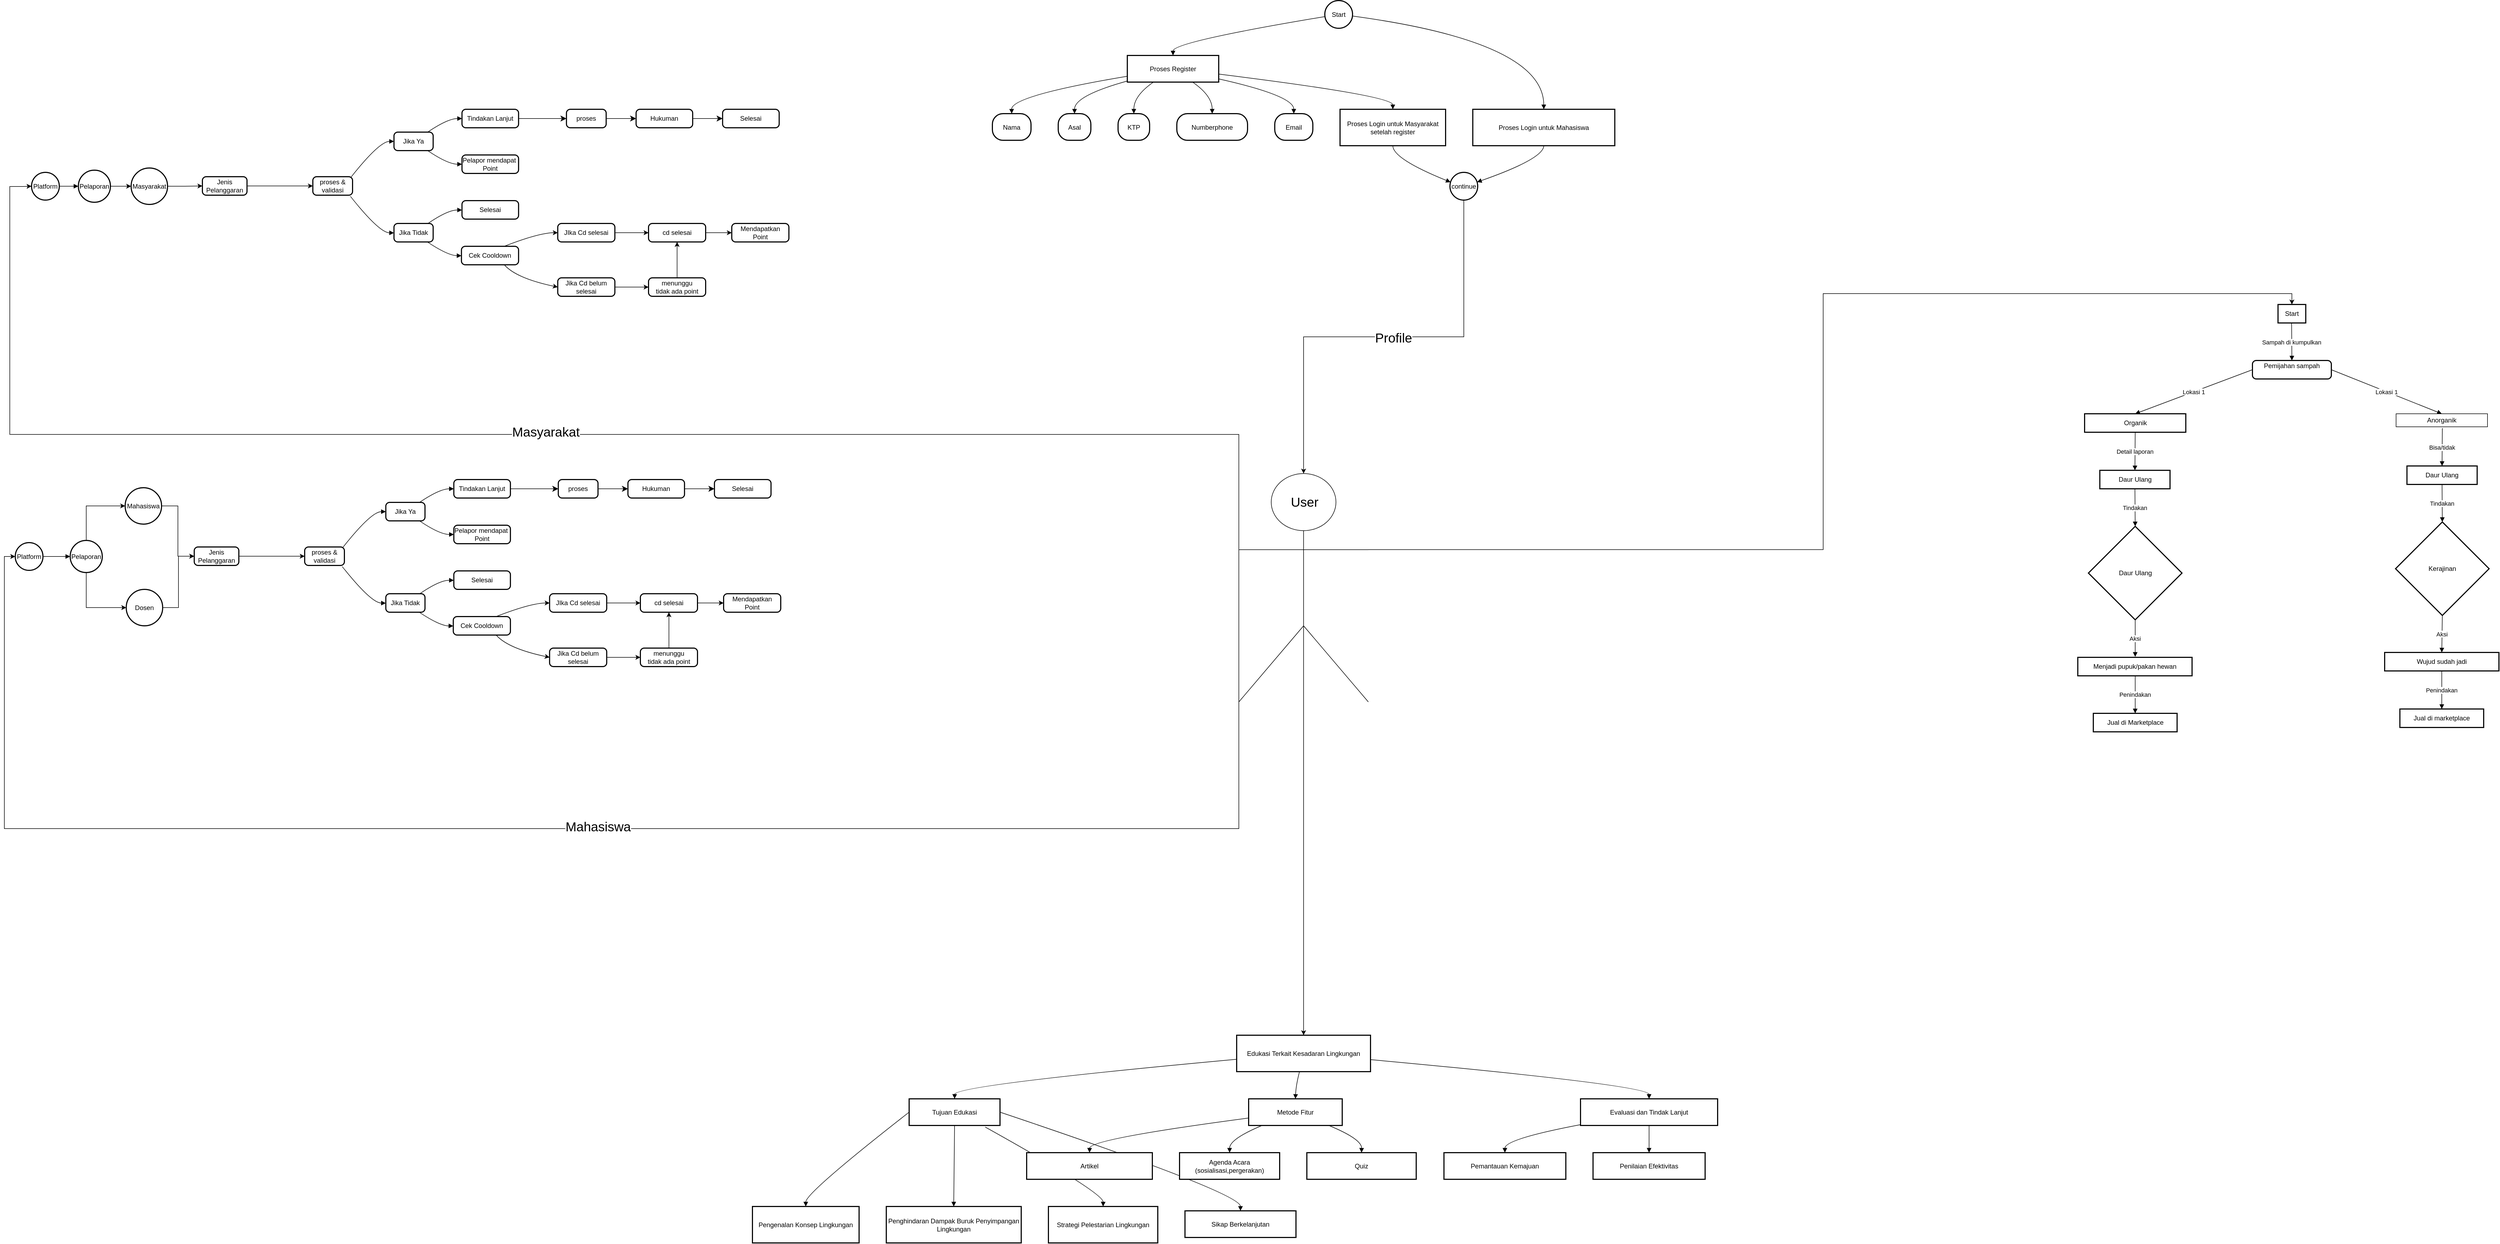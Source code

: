 <mxfile version="24.7.16">
  <diagram name="Halaman-1" id="vI17TSIT231bG5ewFWEX">
    <mxGraphModel dx="2864" dy="1240" grid="0" gridSize="10" guides="1" tooltips="1" connect="1" arrows="1" fold="1" page="0" pageScale="1" pageWidth="827" pageHeight="1169" math="0" shadow="0">
      <root>
        <mxCell id="0" />
        <mxCell id="1" parent="0" />
        <mxCell id="q4HFe4SoSKMmxGWvJcqE-72" value="" style="curved=1;startArrow=none;endArrow=block;exitX=1;exitY=0.5;entryX=0.5;entryY=0.01;exitDx=0;exitDy=0;" parent="1" source="q4HFe4SoSKMmxGWvJcqE-54" target="q4HFe4SoSKMmxGWvJcqE-59" edge="1">
          <mxGeometry relative="1" as="geometry">
            <Array as="points">
              <mxPoint x="1320" y="1970" />
            </Array>
            <mxPoint x="877" y="1927.85" as="sourcePoint" />
          </mxGeometry>
        </mxCell>
        <mxCell id="q4HFe4SoSKMmxGWvJcqE-71" value="" style="curved=1;startArrow=none;endArrow=block;exitX=0.838;exitY=1.061;entryX=0.5;entryY=-0.01;exitDx=0;exitDy=0;exitPerimeter=0;" parent="1" source="q4HFe4SoSKMmxGWvJcqE-54" target="q4HFe4SoSKMmxGWvJcqE-58" edge="1">
          <mxGeometry relative="1" as="geometry">
            <Array as="points">
              <mxPoint x="1068" y="1970" />
            </Array>
            <mxPoint x="877" y="1935.2" as="sourcePoint" />
          </mxGeometry>
        </mxCell>
        <mxCell id="2" value="Platform" style="ellipse;aspect=fixed;strokeWidth=2;whiteSpace=wrap;verticalAlign=middle;" parent="1" vertex="1">
          <mxGeometry x="-932" y="774" width="51" height="51" as="geometry" />
        </mxCell>
        <mxCell id="mIZRGKHmibdbZlGhH4uw-45" style="edgeStyle=orthogonalEdgeStyle;rounded=0;orthogonalLoop=1;jettySize=auto;html=1;exitX=0.5;exitY=1;exitDx=0;exitDy=0;entryX=0;entryY=0.5;entryDx=0;entryDy=0;verticalAlign=middle;" parent="1" source="3" target="5" edge="1">
          <mxGeometry relative="1" as="geometry" />
        </mxCell>
        <mxCell id="mIZRGKHmibdbZlGhH4uw-47" style="edgeStyle=orthogonalEdgeStyle;rounded=0;orthogonalLoop=1;jettySize=auto;html=1;exitX=0.5;exitY=0;exitDx=0;exitDy=0;entryX=0;entryY=0.5;entryDx=0;entryDy=0;verticalAlign=middle;" parent="1" source="3" target="4" edge="1">
          <mxGeometry relative="1" as="geometry" />
        </mxCell>
        <mxCell id="3" value="Pelaporan" style="ellipse;aspect=fixed;strokeWidth=2;whiteSpace=wrap;verticalAlign=middle;" parent="1" vertex="1">
          <mxGeometry x="-831" y="770" width="59" height="59" as="geometry" />
        </mxCell>
        <mxCell id="mIZRGKHmibdbZlGhH4uw-48" style="edgeStyle=orthogonalEdgeStyle;rounded=0;orthogonalLoop=1;jettySize=auto;html=1;exitX=1;exitY=0.5;exitDx=0;exitDy=0;entryX=0;entryY=0.5;entryDx=0;entryDy=0;verticalAlign=middle;" parent="1" source="4" target="7" edge="1">
          <mxGeometry relative="1" as="geometry" />
        </mxCell>
        <mxCell id="4" value="Mahasiswa" style="ellipse;aspect=fixed;strokeWidth=2;whiteSpace=wrap;verticalAlign=middle;" parent="1" vertex="1">
          <mxGeometry x="-730" y="673" width="67" height="67" as="geometry" />
        </mxCell>
        <mxCell id="mIZRGKHmibdbZlGhH4uw-46" style="edgeStyle=orthogonalEdgeStyle;rounded=0;orthogonalLoop=1;jettySize=auto;html=1;exitX=1;exitY=0.5;exitDx=0;exitDy=0;entryX=0;entryY=0.5;entryDx=0;entryDy=0;verticalAlign=middle;" parent="1" source="5" target="7" edge="1">
          <mxGeometry relative="1" as="geometry" />
        </mxCell>
        <mxCell id="5" value="Dosen" style="ellipse;aspect=fixed;strokeWidth=2;whiteSpace=wrap;verticalAlign=middle;" parent="1" vertex="1">
          <mxGeometry x="-728" y="860" width="67" height="67" as="geometry" />
        </mxCell>
        <mxCell id="YhmUqTxS2iiu_h7kdvXo-74" style="edgeStyle=orthogonalEdgeStyle;rounded=0;orthogonalLoop=1;jettySize=auto;html=1;exitX=1;exitY=0.5;exitDx=0;exitDy=0;entryX=0;entryY=0.5;entryDx=0;entryDy=0;verticalAlign=middle;" parent="1" source="7" target="13" edge="1">
          <mxGeometry relative="1" as="geometry">
            <mxPoint x="-406.874" y="799.294" as="targetPoint" />
          </mxGeometry>
        </mxCell>
        <mxCell id="7" value="Jenis Pelanggaran" style="rounded=1;absoluteArcSize=1;arcSize=14;whiteSpace=wrap;strokeWidth=2;verticalAlign=middle;" parent="1" vertex="1">
          <mxGeometry x="-603" y="782" width="82" height="34" as="geometry" />
        </mxCell>
        <mxCell id="10" value="Jika Ya" style="rounded=1;absoluteArcSize=1;arcSize=14;whiteSpace=wrap;strokeWidth=2;verticalAlign=middle;" parent="1" vertex="1">
          <mxGeometry x="-250.86" y="700" width="72" height="34" as="geometry" />
        </mxCell>
        <mxCell id="11" value="Jika Tidak" style="rounded=1;absoluteArcSize=1;arcSize=14;whiteSpace=wrap;strokeWidth=2;verticalAlign=middle;" parent="1" vertex="1">
          <mxGeometry x="-250.86" y="868" width="72" height="34" as="geometry" />
        </mxCell>
        <mxCell id="oGnMxgfMt2kpqqhZpF8a-50" style="edgeStyle=none;curved=1;rounded=0;orthogonalLoop=1;jettySize=auto;html=1;exitX=1;exitY=0.5;exitDx=0;exitDy=0;entryX=0;entryY=0.5;entryDx=0;entryDy=0;fontSize=12;startSize=8;endSize=8;verticalAlign=middle;" parent="1" source="12" target="22" edge="1">
          <mxGeometry relative="1" as="geometry" />
        </mxCell>
        <mxCell id="12" value="proses" style="rounded=1;absoluteArcSize=1;arcSize=14;whiteSpace=wrap;strokeWidth=2;verticalAlign=middle;" parent="1" vertex="1">
          <mxGeometry x="66.14" y="658" width="73" height="34" as="geometry" />
        </mxCell>
        <mxCell id="13" value="proses &amp; validasi" style="rounded=1;absoluteArcSize=1;arcSize=14;whiteSpace=wrap;strokeWidth=2;verticalAlign=middle;" parent="1" vertex="1">
          <mxGeometry x="-400" y="782" width="73" height="34" as="geometry" />
        </mxCell>
        <mxCell id="oGnMxgfMt2kpqqhZpF8a-49" style="edgeStyle=none;curved=1;rounded=0;orthogonalLoop=1;jettySize=auto;html=1;exitX=1;exitY=0.5;exitDx=0;exitDy=0;entryX=0;entryY=0.5;entryDx=0;entryDy=0;fontSize=12;startSize=8;endSize=8;verticalAlign=middle;" parent="1" source="18" target="12" edge="1">
          <mxGeometry relative="1" as="geometry" />
        </mxCell>
        <mxCell id="18" value="Tindakan Lanjut" style="rounded=1;absoluteArcSize=1;arcSize=14;whiteSpace=wrap;strokeWidth=2;verticalAlign=middle;" parent="1" vertex="1">
          <mxGeometry x="-125.86" y="658" width="104" height="34" as="geometry" />
        </mxCell>
        <mxCell id="19" value="Pelapor mendapat &#xa;Point" style="rounded=1;absoluteArcSize=1;arcSize=14;whiteSpace=wrap;strokeWidth=2;verticalAlign=middle;" parent="1" vertex="1">
          <mxGeometry x="-125.86" y="742" width="104" height="34" as="geometry" />
        </mxCell>
        <mxCell id="20" value="Selesai" style="rounded=1;absoluteArcSize=1;arcSize=14;whiteSpace=wrap;strokeWidth=2;verticalAlign=middle;" parent="1" vertex="1">
          <mxGeometry x="-125.86" y="826" width="104" height="34" as="geometry" />
        </mxCell>
        <mxCell id="21" value="Cek Cooldown" style="rounded=1;absoluteArcSize=1;arcSize=14;whiteSpace=wrap;strokeWidth=2;verticalAlign=middle;" parent="1" vertex="1">
          <mxGeometry x="-126.86" y="910" width="105" height="34" as="geometry" />
        </mxCell>
        <mxCell id="oGnMxgfMt2kpqqhZpF8a-51" style="edgeStyle=none;curved=1;rounded=0;orthogonalLoop=1;jettySize=auto;html=1;exitX=1;exitY=0.5;exitDx=0;exitDy=0;entryX=0;entryY=0.5;entryDx=0;entryDy=0;fontSize=12;startSize=8;endSize=8;verticalAlign=middle;" parent="1" source="22" target="23" edge="1">
          <mxGeometry relative="1" as="geometry" />
        </mxCell>
        <mxCell id="22" value="Hukuman" style="rounded=1;absoluteArcSize=1;arcSize=14;whiteSpace=wrap;strokeWidth=2;verticalAlign=middle;" parent="1" vertex="1">
          <mxGeometry x="194.14" y="658" width="104" height="34" as="geometry" />
        </mxCell>
        <mxCell id="23" value="Selesai" style="rounded=1;absoluteArcSize=1;arcSize=14;whiteSpace=wrap;strokeWidth=2;verticalAlign=middle;" parent="1" vertex="1">
          <mxGeometry x="353.14" y="658" width="104" height="34" as="geometry" />
        </mxCell>
        <mxCell id="26" value="" style="curved=1;startArrow=none;endArrow=block;exitX=1;exitY=0.5;entryX=0;entryY=0.5;verticalAlign=middle;" parent="1" source="2" target="3" edge="1">
          <mxGeometry relative="1" as="geometry">
            <Array as="points" />
          </mxGeometry>
        </mxCell>
        <mxCell id="33" value="" style="curved=1;startArrow=none;endArrow=block;exitX=0.66;exitY=0;entryX=0;entryY=0.5;verticalAlign=middle;" parent="1" target="10" edge="1">
          <mxGeometry relative="1" as="geometry">
            <Array as="points">
              <mxPoint x="-277.86" y="717" />
            </Array>
            <mxPoint x="-330.74" y="784" as="sourcePoint" />
          </mxGeometry>
        </mxCell>
        <mxCell id="34" value="" style="curved=1;startArrow=none;endArrow=block;exitX=0.66;exitY=1.01;entryX=0;entryY=0.51;verticalAlign=middle;" parent="1" target="11" edge="1">
          <mxGeometry relative="1" as="geometry">
            <Array as="points">
              <mxPoint x="-277.86" y="885" />
            </Array>
            <mxPoint x="-330.997" y="818" as="sourcePoint" />
          </mxGeometry>
        </mxCell>
        <mxCell id="41" value="" style="curved=1;startArrow=none;endArrow=block;exitX=0.86;exitY=0;entryX=0;entryY=0.5;verticalAlign=middle;" parent="1" source="10" target="18" edge="1">
          <mxGeometry relative="1" as="geometry">
            <Array as="points">
              <mxPoint x="-151.86" y="675" />
            </Array>
          </mxGeometry>
        </mxCell>
        <mxCell id="42" value="" style="curved=1;startArrow=none;endArrow=block;exitX=0.86;exitY=1;entryX=0;entryY=0.5;verticalAlign=middle;" parent="1" source="10" target="19" edge="1">
          <mxGeometry relative="1" as="geometry">
            <Array as="points">
              <mxPoint x="-151.86" y="759" />
            </Array>
          </mxGeometry>
        </mxCell>
        <mxCell id="43" value="" style="curved=1;startArrow=none;endArrow=block;exitX=0.86;exitY=0.01;entryX=0;entryY=0.51;verticalAlign=middle;" parent="1" source="11" target="20" edge="1">
          <mxGeometry relative="1" as="geometry">
            <Array as="points">
              <mxPoint x="-151.86" y="843" />
            </Array>
          </mxGeometry>
        </mxCell>
        <mxCell id="44" value="" style="curved=1;startArrow=none;endArrow=block;exitX=0.86;exitY=1.01;entryX=0;entryY=0.51;verticalAlign=middle;" parent="1" source="11" target="21" edge="1">
          <mxGeometry relative="1" as="geometry">
            <Array as="points">
              <mxPoint x="-151.86" y="927" />
            </Array>
          </mxGeometry>
        </mxCell>
        <mxCell id="m37Qg1CDzB-L9U7_lDDk-114" value="Start" style="whiteSpace=wrap;strokeWidth=2;" parent="1" vertex="1">
          <mxGeometry x="3227" y="336" width="51" height="34" as="geometry" />
        </mxCell>
        <mxCell id="m37Qg1CDzB-L9U7_lDDk-115" value="Pemijahan sampah&#xa;" style="rounded=1;absoluteArcSize=1;arcSize=14;whiteSpace=wrap;strokeWidth=2;" parent="1" vertex="1">
          <mxGeometry x="3180" y="439" width="145" height="34" as="geometry" />
        </mxCell>
        <mxCell id="m37Qg1CDzB-L9U7_lDDk-116" value="Organik" style="whiteSpace=wrap;strokeWidth=2;" parent="1" vertex="1">
          <mxGeometry x="2871.5" y="537" width="186" height="34" as="geometry" />
        </mxCell>
        <mxCell id="m37Qg1CDzB-L9U7_lDDk-118" value="Daur Ulang" style="whiteSpace=wrap;strokeWidth=2;" parent="1" vertex="1">
          <mxGeometry x="2899.5" y="641" width="129" height="34" as="geometry" />
        </mxCell>
        <mxCell id="m37Qg1CDzB-L9U7_lDDk-120" value="Daur Ulang" style="rhombus;strokeWidth=2;whiteSpace=wrap;" parent="1" vertex="1">
          <mxGeometry x="2878.5" y="744" width="172" height="172" as="geometry" />
        </mxCell>
        <mxCell id="m37Qg1CDzB-L9U7_lDDk-122" value="Menjadi pupuk/pakan hewan" style="whiteSpace=wrap;strokeWidth=2;" parent="1" vertex="1">
          <mxGeometry x="2859" y="985" width="210" height="34" as="geometry" />
        </mxCell>
        <mxCell id="m37Qg1CDzB-L9U7_lDDk-124" value="Jual di Marketplace" style="whiteSpace=wrap;strokeWidth=2;" parent="1" vertex="1">
          <mxGeometry x="2887.5" y="1088" width="154" height="34" as="geometry" />
        </mxCell>
        <mxCell id="m37Qg1CDzB-L9U7_lDDk-129" value="Sampah di kumpulkan" style="curved=1;startArrow=none;endArrow=block;exitX=0.49;exitY=1;entryX=0.5;entryY=0.01;" parent="1" source="m37Qg1CDzB-L9U7_lDDk-114" target="m37Qg1CDzB-L9U7_lDDk-115" edge="1">
          <mxGeometry x="0.015" relative="1" as="geometry">
            <Array as="points" />
            <mxPoint as="offset" />
          </mxGeometry>
        </mxCell>
        <mxCell id="m37Qg1CDzB-L9U7_lDDk-130" value="Lokasi 1" style="curved=1;startArrow=none;endArrow=block;exitX=0;exitY=0.5;entryX=0.5;entryY=0.01;exitDx=0;exitDy=0;" parent="1" source="m37Qg1CDzB-L9U7_lDDk-115" target="m37Qg1CDzB-L9U7_lDDk-116" edge="1">
          <mxGeometry relative="1" as="geometry">
            <Array as="points" />
            <mxPoint x="3124.353" y="473" as="sourcePoint" />
          </mxGeometry>
        </mxCell>
        <mxCell id="m37Qg1CDzB-L9U7_lDDk-131" value="Lokasi 1" style="curved=1;startArrow=none;endArrow=block;exitX=1;exitY=0.5;entryX=0.5;entryY=0;exitDx=0;exitDy=0;entryDx=0;entryDy=0;" parent="1" source="m37Qg1CDzB-L9U7_lDDk-115" target="q4HFe4SoSKMmxGWvJcqE-52" edge="1">
          <mxGeometry relative="1" as="geometry">
            <Array as="points" />
            <mxPoint x="3542.5" y="537.5" as="targetPoint" />
          </mxGeometry>
        </mxCell>
        <mxCell id="m37Qg1CDzB-L9U7_lDDk-132" value="Detail laporan" style="curved=1;startArrow=none;endArrow=block;exitX=0.5;exitY=1.01;entryX=0.5;entryY=-0.01;" parent="1" source="m37Qg1CDzB-L9U7_lDDk-116" target="m37Qg1CDzB-L9U7_lDDk-118" edge="1">
          <mxGeometry relative="1" as="geometry">
            <Array as="points" />
          </mxGeometry>
        </mxCell>
        <mxCell id="m37Qg1CDzB-L9U7_lDDk-134" value="Tindakan" style="curved=1;startArrow=none;endArrow=block;exitX=0.5;exitY=0.99;entryX=0.5;entryY=0;" parent="1" source="m37Qg1CDzB-L9U7_lDDk-118" target="m37Qg1CDzB-L9U7_lDDk-120" edge="1">
          <mxGeometry relative="1" as="geometry">
            <Array as="points" />
          </mxGeometry>
        </mxCell>
        <mxCell id="m37Qg1CDzB-L9U7_lDDk-136" value="Aksi" style="curved=1;startArrow=none;endArrow=block;exitX=0.5;exitY=1;entryX=0.5;entryY=0.01;" parent="1" source="m37Qg1CDzB-L9U7_lDDk-120" edge="1">
          <mxGeometry relative="1" as="geometry">
            <Array as="points" />
            <mxPoint x="2964.5" y="984" as="targetPoint" />
          </mxGeometry>
        </mxCell>
        <mxCell id="m37Qg1CDzB-L9U7_lDDk-138" value="Penindakan" style="curved=1;startArrow=none;endArrow=block;exitX=0.5;exitY=1.01;entryX=0.5;entryY=-0.01;" parent="1" target="m37Qg1CDzB-L9U7_lDDk-124" edge="1">
          <mxGeometry relative="1" as="geometry">
            <Array as="points" />
            <mxPoint x="2964.5" y="1018" as="sourcePoint" />
          </mxGeometry>
        </mxCell>
        <mxCell id="q4HFe4SoSKMmxGWvJcqE-52" value="Anorganik" style="rounded=0;whiteSpace=wrap;html=1;" parent="1" vertex="1">
          <mxGeometry x="3444" y="537" width="168" height="24" as="geometry" />
        </mxCell>
        <mxCell id="q4HFe4SoSKMmxGWvJcqE-53" value="Edukasi Terkait Kesadaran Lingkungan" style="whiteSpace=wrap;strokeWidth=2;" parent="1" vertex="1">
          <mxGeometry x="1313" y="1680" width="246" height="67" as="geometry" />
        </mxCell>
        <mxCell id="q4HFe4SoSKMmxGWvJcqE-54" value="Tujuan Edukasi" style="whiteSpace=wrap;strokeWidth=2;" parent="1" vertex="1">
          <mxGeometry x="711" y="1797" width="167" height="49" as="geometry" />
        </mxCell>
        <mxCell id="q4HFe4SoSKMmxGWvJcqE-56" value="Pengenalan Konsep Lingkungan" style="whiteSpace=wrap;strokeWidth=2;" parent="1" vertex="1">
          <mxGeometry x="423" y="1995" width="196" height="67" as="geometry" />
        </mxCell>
        <mxCell id="q4HFe4SoSKMmxGWvJcqE-57" value="Penghindaran Dampak Buruk Penyimpangan Lingkungan" style="whiteSpace=wrap;strokeWidth=2;" parent="1" vertex="1">
          <mxGeometry x="669" y="1995" width="248" height="67" as="geometry" />
        </mxCell>
        <mxCell id="q4HFe4SoSKMmxGWvJcqE-58" value="Strategi Pelestarian Lingkungan" style="whiteSpace=wrap;strokeWidth=2;" parent="1" vertex="1">
          <mxGeometry x="967" y="1995" width="201" height="67" as="geometry" />
        </mxCell>
        <mxCell id="q4HFe4SoSKMmxGWvJcqE-59" value="Sikap Berkelanjutan" style="whiteSpace=wrap;strokeWidth=2;" parent="1" vertex="1">
          <mxGeometry x="1218" y="2003" width="204" height="49" as="geometry" />
        </mxCell>
        <mxCell id="q4HFe4SoSKMmxGWvJcqE-60" value="Metode Fitur" style="whiteSpace=wrap;strokeWidth=2;" parent="1" vertex="1">
          <mxGeometry x="1335" y="1797" width="172" height="49" as="geometry" />
        </mxCell>
        <mxCell id="q4HFe4SoSKMmxGWvJcqE-61" value="Artikel" style="whiteSpace=wrap;strokeWidth=2;" parent="1" vertex="1">
          <mxGeometry x="927" y="1896" width="231" height="49" as="geometry" />
        </mxCell>
        <mxCell id="q4HFe4SoSKMmxGWvJcqE-62" value="Agenda Acara (sosialisasi,pergerakan)" style="whiteSpace=wrap;strokeWidth=2;" parent="1" vertex="1">
          <mxGeometry x="1208" y="1896" width="184" height="49" as="geometry" />
        </mxCell>
        <mxCell id="q4HFe4SoSKMmxGWvJcqE-63" value="Quiz" style="whiteSpace=wrap;strokeWidth=2;" parent="1" vertex="1">
          <mxGeometry x="1442" y="1896" width="201" height="49" as="geometry" />
        </mxCell>
        <mxCell id="q4HFe4SoSKMmxGWvJcqE-64" value="Evaluasi dan Tindak Lanjut" style="whiteSpace=wrap;strokeWidth=2;" parent="1" vertex="1">
          <mxGeometry x="1945" y="1797" width="252" height="49" as="geometry" />
        </mxCell>
        <mxCell id="q4HFe4SoSKMmxGWvJcqE-65" value="Pemantauan Kemajuan" style="whiteSpace=wrap;strokeWidth=2;" parent="1" vertex="1">
          <mxGeometry x="1694" y="1896" width="224" height="49" as="geometry" />
        </mxCell>
        <mxCell id="q4HFe4SoSKMmxGWvJcqE-66" value="Penilaian Efektivitas" style="whiteSpace=wrap;strokeWidth=2;" parent="1" vertex="1">
          <mxGeometry x="1968" y="1896" width="206" height="49" as="geometry" />
        </mxCell>
        <mxCell id="q4HFe4SoSKMmxGWvJcqE-67" value="" style="curved=1;startArrow=none;endArrow=block;exitX=0;exitY=0.66;entryX=0.5;entryY=-0.01;" parent="1" source="q4HFe4SoSKMmxGWvJcqE-53" target="q4HFe4SoSKMmxGWvJcqE-54" edge="1">
          <mxGeometry relative="1" as="geometry">
            <Array as="points">
              <mxPoint x="795" y="1772" />
            </Array>
          </mxGeometry>
        </mxCell>
        <mxCell id="q4HFe4SoSKMmxGWvJcqE-69" value="" style="curved=1;startArrow=none;endArrow=block;exitX=0;exitY=0.5;entryX=0.5;entryY=-0.01;exitDx=0;exitDy=0;" parent="1" source="q4HFe4SoSKMmxGWvJcqE-54" target="q4HFe4SoSKMmxGWvJcqE-56" edge="1">
          <mxGeometry relative="1" as="geometry">
            <Array as="points">
              <mxPoint x="521" y="1970" />
            </Array>
            <mxPoint x="712" y="1935.2" as="sourcePoint" />
          </mxGeometry>
        </mxCell>
        <mxCell id="q4HFe4SoSKMmxGWvJcqE-70" value="" style="curved=1;startArrow=none;endArrow=block;exitX=0.5;exitY=1;entryX=0.5;entryY=-0.01;exitDx=0;exitDy=0;" parent="1" source="q4HFe4SoSKMmxGWvJcqE-54" target="q4HFe4SoSKMmxGWvJcqE-57" edge="1">
          <mxGeometry relative="1" as="geometry">
            <Array as="points">
              <mxPoint x="793" y="1970" />
            </Array>
            <mxPoint x="794.5" y="1945" as="sourcePoint" />
          </mxGeometry>
        </mxCell>
        <mxCell id="q4HFe4SoSKMmxGWvJcqE-73" value="" style="curved=1;startArrow=none;endArrow=block;exitX=0.47;exitY=0.99;entryX=0.5;entryY=-0.01;" parent="1" source="q4HFe4SoSKMmxGWvJcqE-53" target="q4HFe4SoSKMmxGWvJcqE-60" edge="1">
          <mxGeometry relative="1" as="geometry">
            <Array as="points">
              <mxPoint x="1422" y="1772" />
            </Array>
          </mxGeometry>
        </mxCell>
        <mxCell id="q4HFe4SoSKMmxGWvJcqE-74" value="" style="curved=1;startArrow=none;endArrow=block;exitX=0;exitY=0.72;entryX=0.5;entryY=-0.01;" parent="1" source="q4HFe4SoSKMmxGWvJcqE-60" target="q4HFe4SoSKMmxGWvJcqE-61" edge="1">
          <mxGeometry relative="1" as="geometry">
            <Array as="points">
              <mxPoint x="1043" y="1871" />
            </Array>
          </mxGeometry>
        </mxCell>
        <mxCell id="q4HFe4SoSKMmxGWvJcqE-75" value="" style="curved=1;startArrow=none;endArrow=block;exitX=0.15;exitY=0.99;entryX=0.5;entryY=-0.01;" parent="1" source="q4HFe4SoSKMmxGWvJcqE-60" target="q4HFe4SoSKMmxGWvJcqE-62" edge="1">
          <mxGeometry relative="1" as="geometry">
            <Array as="points">
              <mxPoint x="1300" y="1871" />
            </Array>
          </mxGeometry>
        </mxCell>
        <mxCell id="q4HFe4SoSKMmxGWvJcqE-76" value="" style="curved=1;startArrow=none;endArrow=block;exitX=0.85;exitY=0.99;entryX=0.5;entryY=-0.01;" parent="1" source="q4HFe4SoSKMmxGWvJcqE-60" target="q4HFe4SoSKMmxGWvJcqE-63" edge="1">
          <mxGeometry relative="1" as="geometry">
            <Array as="points">
              <mxPoint x="1543" y="1871" />
            </Array>
          </mxGeometry>
        </mxCell>
        <mxCell id="q4HFe4SoSKMmxGWvJcqE-77" value="" style="curved=1;startArrow=none;endArrow=block;exitX=1;exitY=0.67;entryX=0.5;entryY=-0.01;" parent="1" source="q4HFe4SoSKMmxGWvJcqE-53" target="q4HFe4SoSKMmxGWvJcqE-64" edge="1">
          <mxGeometry relative="1" as="geometry">
            <Array as="points">
              <mxPoint x="2071" y="1772" />
            </Array>
          </mxGeometry>
        </mxCell>
        <mxCell id="q4HFe4SoSKMmxGWvJcqE-78" value="" style="curved=1;startArrow=none;endArrow=block;exitX=0;exitY=0.97;entryX=0.5;entryY=-0.01;" parent="1" source="q4HFe4SoSKMmxGWvJcqE-64" target="q4HFe4SoSKMmxGWvJcqE-65" edge="1">
          <mxGeometry relative="1" as="geometry">
            <Array as="points">
              <mxPoint x="1806" y="1871" />
            </Array>
          </mxGeometry>
        </mxCell>
        <mxCell id="q4HFe4SoSKMmxGWvJcqE-79" value="" style="curved=1;startArrow=none;endArrow=block;exitX=0.5;exitY=0.99;entryX=0.5;entryY=-0.01;" parent="1" source="q4HFe4SoSKMmxGWvJcqE-64" target="q4HFe4SoSKMmxGWvJcqE-66" edge="1">
          <mxGeometry relative="1" as="geometry">
            <Array as="points" />
          </mxGeometry>
        </mxCell>
        <mxCell id="_lrPoYCfZCR5oAcwP7v5-48" value="Daur Ulang" style="whiteSpace=wrap;strokeWidth=2;" parent="1" vertex="1">
          <mxGeometry x="3464" y="633" width="129" height="34" as="geometry" />
        </mxCell>
        <mxCell id="_lrPoYCfZCR5oAcwP7v5-49" value="Kerajinan" style="rhombus;strokeWidth=2;whiteSpace=wrap;" parent="1" vertex="1">
          <mxGeometry x="3443" y="736" width="172" height="172" as="geometry" />
        </mxCell>
        <mxCell id="_lrPoYCfZCR5oAcwP7v5-50" value="Wujud sudah jadi" style="whiteSpace=wrap;strokeWidth=2;" parent="1" vertex="1">
          <mxGeometry x="3423" y="976" width="210" height="34" as="geometry" />
        </mxCell>
        <mxCell id="_lrPoYCfZCR5oAcwP7v5-51" value="Jual di marketplace" style="whiteSpace=wrap;strokeWidth=2;" parent="1" vertex="1">
          <mxGeometry x="3451" y="1080" width="154" height="34" as="geometry" />
        </mxCell>
        <mxCell id="_lrPoYCfZCR5oAcwP7v5-52" value="Bisa/tidak" style="curved=1;startArrow=none;endArrow=block;exitX=0.5;exitY=1.01;entryX=0.5;entryY=-0.01;" parent="1" target="_lrPoYCfZCR5oAcwP7v5-48" edge="1">
          <mxGeometry relative="1" as="geometry">
            <Array as="points" />
            <mxPoint x="3529" y="563.5" as="sourcePoint" />
          </mxGeometry>
        </mxCell>
        <mxCell id="_lrPoYCfZCR5oAcwP7v5-53" value="Tindakan" style="curved=1;startArrow=none;endArrow=block;exitX=0.5;exitY=0.99;entryX=0.5;entryY=0;" parent="1" source="_lrPoYCfZCR5oAcwP7v5-48" target="_lrPoYCfZCR5oAcwP7v5-49" edge="1">
          <mxGeometry relative="1" as="geometry">
            <Array as="points" />
          </mxGeometry>
        </mxCell>
        <mxCell id="_lrPoYCfZCR5oAcwP7v5-54" value="Aksi" style="curved=1;startArrow=none;endArrow=block;exitX=0.5;exitY=1;entryX=0.5;entryY=0.01;" parent="1" source="_lrPoYCfZCR5oAcwP7v5-49" target="_lrPoYCfZCR5oAcwP7v5-50" edge="1">
          <mxGeometry relative="1" as="geometry">
            <Array as="points" />
          </mxGeometry>
        </mxCell>
        <mxCell id="_lrPoYCfZCR5oAcwP7v5-55" value="Penindakan" style="curved=1;startArrow=none;endArrow=block;exitX=0.5;exitY=1.01;entryX=0.5;entryY=-0.01;" parent="1" source="_lrPoYCfZCR5oAcwP7v5-50" target="_lrPoYCfZCR5oAcwP7v5-51" edge="1">
          <mxGeometry relative="1" as="geometry">
            <Array as="points" />
          </mxGeometry>
        </mxCell>
        <mxCell id="mIZRGKHmibdbZlGhH4uw-49" value="Mendapatkan&#xa;Point" style="rounded=1;absoluteArcSize=1;arcSize=14;whiteSpace=wrap;strokeWidth=2;verticalAlign=middle;" parent="1" vertex="1">
          <mxGeometry x="370" y="868" width="105" height="34" as="geometry" />
        </mxCell>
        <mxCell id="mIZRGKHmibdbZlGhH4uw-58" style="edgeStyle=orthogonalEdgeStyle;rounded=0;orthogonalLoop=1;jettySize=auto;html=1;exitX=1;exitY=0.5;exitDx=0;exitDy=0;entryX=0;entryY=0.5;entryDx=0;entryDy=0;verticalAlign=middle;" parent="1" source="mIZRGKHmibdbZlGhH4uw-50" target="mIZRGKHmibdbZlGhH4uw-57" edge="1">
          <mxGeometry relative="1" as="geometry" />
        </mxCell>
        <mxCell id="mIZRGKHmibdbZlGhH4uw-50" value="JIka Cd selesai" style="rounded=1;absoluteArcSize=1;arcSize=14;whiteSpace=wrap;strokeWidth=2;verticalAlign=middle;" parent="1" vertex="1">
          <mxGeometry x="50.14" y="868" width="105" height="34" as="geometry" />
        </mxCell>
        <mxCell id="mIZRGKHmibdbZlGhH4uw-64" style="edgeStyle=orthogonalEdgeStyle;rounded=0;orthogonalLoop=1;jettySize=auto;html=1;exitX=1;exitY=0.5;exitDx=0;exitDy=0;entryX=0;entryY=0.5;entryDx=0;entryDy=0;verticalAlign=middle;" parent="1" source="mIZRGKHmibdbZlGhH4uw-51" target="mIZRGKHmibdbZlGhH4uw-63" edge="1">
          <mxGeometry relative="1" as="geometry" />
        </mxCell>
        <mxCell id="mIZRGKHmibdbZlGhH4uw-51" value="Jika Cd belum selesai" style="rounded=1;absoluteArcSize=1;arcSize=14;whiteSpace=wrap;strokeWidth=2;verticalAlign=middle;" parent="1" vertex="1">
          <mxGeometry x="50.14" y="968" width="105" height="34" as="geometry" />
        </mxCell>
        <mxCell id="mIZRGKHmibdbZlGhH4uw-54" value="" style="curved=1;endArrow=classic;html=1;rounded=0;exitX=0.75;exitY=0;exitDx=0;exitDy=0;entryX=0;entryY=0.5;entryDx=0;entryDy=0;verticalAlign=middle;" parent="1" source="21" target="mIZRGKHmibdbZlGhH4uw-50" edge="1">
          <mxGeometry width="50" height="50" relative="1" as="geometry">
            <mxPoint x="-9" y="902" as="sourcePoint" />
            <mxPoint x="41" y="852" as="targetPoint" />
            <Array as="points">
              <mxPoint x="16" y="885" />
            </Array>
          </mxGeometry>
        </mxCell>
        <mxCell id="mIZRGKHmibdbZlGhH4uw-66" style="edgeStyle=orthogonalEdgeStyle;rounded=0;orthogonalLoop=1;jettySize=auto;html=1;exitX=1;exitY=0.5;exitDx=0;exitDy=0;entryX=0;entryY=0.5;entryDx=0;entryDy=0;verticalAlign=middle;" parent="1" source="mIZRGKHmibdbZlGhH4uw-57" target="mIZRGKHmibdbZlGhH4uw-49" edge="1">
          <mxGeometry relative="1" as="geometry" />
        </mxCell>
        <mxCell id="mIZRGKHmibdbZlGhH4uw-57" value="cd selesai" style="rounded=1;absoluteArcSize=1;arcSize=14;whiteSpace=wrap;strokeWidth=2;verticalAlign=middle;" parent="1" vertex="1">
          <mxGeometry x="217.0" y="868" width="105" height="34" as="geometry" />
        </mxCell>
        <mxCell id="mIZRGKHmibdbZlGhH4uw-60" value="" style="curved=1;endArrow=classic;html=1;rounded=0;entryX=0;entryY=0.5;entryDx=0;entryDy=0;exitX=0.75;exitY=1;exitDx=0;exitDy=0;verticalAlign=middle;" parent="1" source="21" target="mIZRGKHmibdbZlGhH4uw-51" edge="1">
          <mxGeometry width="50" height="50" relative="1" as="geometry">
            <mxPoint x="-34" y="1026" as="sourcePoint" />
            <mxPoint x="16" y="976" as="targetPoint" />
            <Array as="points">
              <mxPoint x="-26" y="969" />
            </Array>
          </mxGeometry>
        </mxCell>
        <mxCell id="mIZRGKHmibdbZlGhH4uw-65" style="edgeStyle=orthogonalEdgeStyle;rounded=0;orthogonalLoop=1;jettySize=auto;html=1;exitX=0.5;exitY=0;exitDx=0;exitDy=0;entryX=0.5;entryY=1;entryDx=0;entryDy=0;verticalAlign=middle;" parent="1" source="mIZRGKHmibdbZlGhH4uw-63" target="mIZRGKHmibdbZlGhH4uw-57" edge="1">
          <mxGeometry relative="1" as="geometry" />
        </mxCell>
        <mxCell id="mIZRGKHmibdbZlGhH4uw-63" value="menunggu&#xa;tidak ada point" style="rounded=1;absoluteArcSize=1;arcSize=14;whiteSpace=wrap;strokeWidth=2;verticalAlign=middle;" parent="1" vertex="1">
          <mxGeometry x="217" y="968" width="105" height="34" as="geometry" />
        </mxCell>
        <mxCell id="909iYQt30kxnzGmRWlIh-62" style="edgeStyle=orthogonalEdgeStyle;rounded=0;orthogonalLoop=1;jettySize=auto;html=1;exitX=1;exitY=0.333;exitDx=0;exitDy=0;exitPerimeter=0;entryX=0.5;entryY=0;entryDx=0;entryDy=0;" edge="1" parent="1" source="909iYQt30kxnzGmRWlIh-59" target="m37Qg1CDzB-L9U7_lDDk-114">
          <mxGeometry relative="1" as="geometry" />
        </mxCell>
        <mxCell id="909iYQt30kxnzGmRWlIh-63" style="edgeStyle=orthogonalEdgeStyle;rounded=0;orthogonalLoop=1;jettySize=auto;html=1;exitX=0;exitY=0.333;exitDx=0;exitDy=0;exitPerimeter=0;entryX=0;entryY=0.5;entryDx=0;entryDy=0;" edge="1" parent="1" source="909iYQt30kxnzGmRWlIh-59" target="2">
          <mxGeometry relative="1" as="geometry">
            <Array as="points">
              <mxPoint x="1317" y="1300" />
              <mxPoint x="-952" y="1300" />
              <mxPoint x="-952" y="800" />
            </Array>
          </mxGeometry>
        </mxCell>
        <mxCell id="909iYQt30kxnzGmRWlIh-98" value="&lt;font style=&quot;font-size: 24px;&quot;&gt;Mahasiswa&lt;/font&gt;" style="edgeLabel;html=1;align=center;verticalAlign=middle;resizable=0;points=[];" vertex="1" connectable="0" parent="909iYQt30kxnzGmRWlIh-63">
          <mxGeometry x="-0.001" relative="1" as="geometry">
            <mxPoint x="-42" y="-3" as="offset" />
          </mxGeometry>
        </mxCell>
        <mxCell id="909iYQt30kxnzGmRWlIh-64" style="edgeStyle=orthogonalEdgeStyle;rounded=0;orthogonalLoop=1;jettySize=auto;html=1;exitX=0.5;exitY=0.5;exitDx=0;exitDy=0;exitPerimeter=0;entryX=0.5;entryY=0;entryDx=0;entryDy=0;" edge="1" parent="1" source="909iYQt30kxnzGmRWlIh-59" target="q4HFe4SoSKMmxGWvJcqE-53">
          <mxGeometry relative="1" as="geometry" />
        </mxCell>
        <mxCell id="909iYQt30kxnzGmRWlIh-142" style="edgeStyle=orthogonalEdgeStyle;rounded=0;orthogonalLoop=1;jettySize=auto;html=1;exitX=0;exitY=0.333;exitDx=0;exitDy=0;exitPerimeter=0;entryX=0;entryY=0.5;entryDx=0;entryDy=0;" edge="1" parent="1" source="909iYQt30kxnzGmRWlIh-59" target="909iYQt30kxnzGmRWlIh-100">
          <mxGeometry relative="1" as="geometry">
            <mxPoint x="-942.296" y="255.556" as="targetPoint" />
            <Array as="points">
              <mxPoint x="1317" y="575" />
              <mxPoint x="-942" y="575" />
              <mxPoint x="-942" y="119" />
              <mxPoint x="-918" y="119" />
            </Array>
          </mxGeometry>
        </mxCell>
        <mxCell id="909iYQt30kxnzGmRWlIh-144" value="&lt;font style=&quot;font-size: 24px;&quot;&gt;Masyarakat&lt;/font&gt;" style="edgeLabel;html=1;align=center;verticalAlign=middle;resizable=0;points=[];" vertex="1" connectable="0" parent="909iYQt30kxnzGmRWlIh-142">
          <mxGeometry x="0.002" y="-4" relative="1" as="geometry">
            <mxPoint as="offset" />
          </mxGeometry>
        </mxCell>
        <mxCell id="909iYQt30kxnzGmRWlIh-59" value="" style="shape=umlActor;verticalLabelPosition=bottom;verticalAlign=top;html=1;outlineConnect=0;" vertex="1" parent="1">
          <mxGeometry x="1317" y="647" width="238" height="420" as="geometry" />
        </mxCell>
        <mxCell id="909iYQt30kxnzGmRWlIh-76" value="Start" style="ellipse;aspect=fixed;strokeWidth=2;whiteSpace=wrap;" vertex="1" parent="1">
          <mxGeometry x="1475" y="-223" width="51" height="51" as="geometry" />
        </mxCell>
        <mxCell id="909iYQt30kxnzGmRWlIh-77" value="Proses Register" style="whiteSpace=wrap;strokeWidth=2;" vertex="1" parent="1">
          <mxGeometry x="1112" y="-122" width="168" height="49" as="geometry" />
        </mxCell>
        <mxCell id="909iYQt30kxnzGmRWlIh-78" value="Nama" style="rounded=1;arcSize=40;strokeWidth=2" vertex="1" parent="1">
          <mxGeometry x="864" y="-15" width="71" height="49" as="geometry" />
        </mxCell>
        <mxCell id="909iYQt30kxnzGmRWlIh-79" value="Asal" style="rounded=1;arcSize=40;strokeWidth=2" vertex="1" parent="1">
          <mxGeometry x="985" y="-15" width="60" height="49" as="geometry" />
        </mxCell>
        <mxCell id="909iYQt30kxnzGmRWlIh-80" value="KTP" style="rounded=1;arcSize=40;strokeWidth=2" vertex="1" parent="1">
          <mxGeometry x="1095" y="-15" width="58" height="49" as="geometry" />
        </mxCell>
        <mxCell id="909iYQt30kxnzGmRWlIh-81" value="Numberphone" style="rounded=1;arcSize=40;strokeWidth=2" vertex="1" parent="1">
          <mxGeometry x="1203" y="-15" width="130" height="49" as="geometry" />
        </mxCell>
        <mxCell id="909iYQt30kxnzGmRWlIh-82" value="Email" style="rounded=1;arcSize=40;strokeWidth=2" vertex="1" parent="1">
          <mxGeometry x="1383" y="-15" width="70" height="49" as="geometry" />
        </mxCell>
        <mxCell id="909iYQt30kxnzGmRWlIh-83" value="Proses Login untuk Masyarakat setelah register" style="whiteSpace=wrap;strokeWidth=2;" vertex="1" parent="1">
          <mxGeometry x="1503" y="-23" width="194" height="67" as="geometry" />
        </mxCell>
        <mxCell id="909iYQt30kxnzGmRWlIh-84" value="continue" style="ellipse;aspect=fixed;strokeWidth=2;whiteSpace=wrap;" vertex="1" parent="1">
          <mxGeometry x="1705" y="93" width="51" height="51" as="geometry" />
        </mxCell>
        <mxCell id="909iYQt30kxnzGmRWlIh-85" value="Proses Login untuk Mahasiswa" style="whiteSpace=wrap;strokeWidth=2;" vertex="1" parent="1">
          <mxGeometry x="1747" y="-23" width="261" height="67" as="geometry" />
        </mxCell>
        <mxCell id="909iYQt30kxnzGmRWlIh-86" value="" style="curved=1;startArrow=none;endArrow=block;exitX=0;exitY=0.58;entryX=0.5;entryY=-0.01;" edge="1" parent="1" source="909iYQt30kxnzGmRWlIh-76" target="909iYQt30kxnzGmRWlIh-77">
          <mxGeometry relative="1" as="geometry">
            <Array as="points">
              <mxPoint x="1196" y="-147" />
            </Array>
          </mxGeometry>
        </mxCell>
        <mxCell id="909iYQt30kxnzGmRWlIh-87" value="" style="curved=1;startArrow=none;endArrow=block;exitX=0;exitY=0.78;entryX=0.5;entryY=0.01;" edge="1" parent="1" source="909iYQt30kxnzGmRWlIh-77" target="909iYQt30kxnzGmRWlIh-78">
          <mxGeometry relative="1" as="geometry">
            <Array as="points">
              <mxPoint x="899" y="-48" />
            </Array>
          </mxGeometry>
        </mxCell>
        <mxCell id="909iYQt30kxnzGmRWlIh-88" value="" style="curved=1;startArrow=none;endArrow=block;exitX=0;exitY=0.96;entryX=0.5;entryY=0.01;" edge="1" parent="1" source="909iYQt30kxnzGmRWlIh-77" target="909iYQt30kxnzGmRWlIh-79">
          <mxGeometry relative="1" as="geometry">
            <Array as="points">
              <mxPoint x="1015" y="-48" />
            </Array>
          </mxGeometry>
        </mxCell>
        <mxCell id="909iYQt30kxnzGmRWlIh-89" value="" style="curved=1;startArrow=none;endArrow=block;exitX=0.29;exitY=0.99;entryX=0.5;entryY=0.01;" edge="1" parent="1" source="909iYQt30kxnzGmRWlIh-77" target="909iYQt30kxnzGmRWlIh-80">
          <mxGeometry relative="1" as="geometry">
            <Array as="points">
              <mxPoint x="1124" y="-48" />
            </Array>
          </mxGeometry>
        </mxCell>
        <mxCell id="909iYQt30kxnzGmRWlIh-90" value="" style="curved=1;startArrow=none;endArrow=block;exitX=0.71;exitY=0.99;entryX=0.5;entryY=0.01;" edge="1" parent="1" source="909iYQt30kxnzGmRWlIh-77" target="909iYQt30kxnzGmRWlIh-81">
          <mxGeometry relative="1" as="geometry">
            <Array as="points">
              <mxPoint x="1268" y="-48" />
            </Array>
          </mxGeometry>
        </mxCell>
        <mxCell id="909iYQt30kxnzGmRWlIh-91" value="" style="curved=1;startArrow=none;endArrow=block;exitX=1;exitY=0.88;entryX=0.5;entryY=0.01;" edge="1" parent="1" source="909iYQt30kxnzGmRWlIh-77" target="909iYQt30kxnzGmRWlIh-82">
          <mxGeometry relative="1" as="geometry">
            <Array as="points">
              <mxPoint x="1418" y="-48" />
            </Array>
          </mxGeometry>
        </mxCell>
        <mxCell id="909iYQt30kxnzGmRWlIh-92" value="" style="curved=1;startArrow=none;endArrow=block;exitX=1;exitY=0.7;entryX=0.5;entryY=-0.01;" edge="1" parent="1" source="909iYQt30kxnzGmRWlIh-77" target="909iYQt30kxnzGmRWlIh-83">
          <mxGeometry relative="1" as="geometry">
            <Array as="points">
              <mxPoint x="1600" y="-48" />
            </Array>
          </mxGeometry>
        </mxCell>
        <mxCell id="909iYQt30kxnzGmRWlIh-93" value="" style="curved=1;startArrow=none;endArrow=block;exitX=0.5;exitY=0.99;entryX=-0.01;entryY=0.34;" edge="1" parent="1" source="909iYQt30kxnzGmRWlIh-83" target="909iYQt30kxnzGmRWlIh-84">
          <mxGeometry relative="1" as="geometry">
            <Array as="points">
              <mxPoint x="1600" y="68" />
            </Array>
          </mxGeometry>
        </mxCell>
        <mxCell id="909iYQt30kxnzGmRWlIh-94" value="" style="curved=1;startArrow=none;endArrow=block;exitX=1;exitY=0.56;entryX=0.5;entryY=-0.01;" edge="1" parent="1" source="909iYQt30kxnzGmRWlIh-76" target="909iYQt30kxnzGmRWlIh-85">
          <mxGeometry relative="1" as="geometry">
            <Array as="points">
              <mxPoint x="1877" y="-147" />
            </Array>
          </mxGeometry>
        </mxCell>
        <mxCell id="909iYQt30kxnzGmRWlIh-95" value="" style="curved=1;startArrow=none;endArrow=block;exitX=0.5;exitY=0.99;entryX=1;entryY=0.34;" edge="1" parent="1" source="909iYQt30kxnzGmRWlIh-85" target="909iYQt30kxnzGmRWlIh-84">
          <mxGeometry relative="1" as="geometry">
            <Array as="points">
              <mxPoint x="1877" y="68" />
            </Array>
          </mxGeometry>
        </mxCell>
        <mxCell id="909iYQt30kxnzGmRWlIh-96" style="edgeStyle=orthogonalEdgeStyle;rounded=0;orthogonalLoop=1;jettySize=auto;html=1;exitX=0.5;exitY=1;exitDx=0;exitDy=0;entryX=0.5;entryY=0;entryDx=0;entryDy=0;entryPerimeter=0;" edge="1" parent="1" source="909iYQt30kxnzGmRWlIh-84" target="909iYQt30kxnzGmRWlIh-59">
          <mxGeometry relative="1" as="geometry" />
        </mxCell>
        <mxCell id="909iYQt30kxnzGmRWlIh-97" value="&lt;font style=&quot;font-size: 24px;&quot;&gt;Profile&lt;/font&gt;" style="edgeLabel;html=1;align=center;verticalAlign=middle;resizable=0;points=[];" vertex="1" connectable="0" parent="909iYQt30kxnzGmRWlIh-96">
          <mxGeometry x="-0.181" y="2" relative="1" as="geometry">
            <mxPoint x="-55" as="offset" />
          </mxGeometry>
        </mxCell>
        <mxCell id="909iYQt30kxnzGmRWlIh-99" value="User" style="text;html=1;align=center;verticalAlign=middle;whiteSpace=wrap;rounded=0;fontSize=24;" vertex="1" parent="1">
          <mxGeometry x="1408" y="685" width="60" height="30" as="geometry" />
        </mxCell>
        <mxCell id="909iYQt30kxnzGmRWlIh-100" value="Platform" style="ellipse;aspect=fixed;strokeWidth=2;whiteSpace=wrap;verticalAlign=middle;" vertex="1" parent="1">
          <mxGeometry x="-902" y="93" width="51" height="51" as="geometry" />
        </mxCell>
        <mxCell id="909iYQt30kxnzGmRWlIh-141" style="edgeStyle=orthogonalEdgeStyle;rounded=0;orthogonalLoop=1;jettySize=auto;html=1;exitX=1;exitY=0.5;exitDx=0;exitDy=0;" edge="1" parent="1" source="909iYQt30kxnzGmRWlIh-103" target="909iYQt30kxnzGmRWlIh-105">
          <mxGeometry relative="1" as="geometry" />
        </mxCell>
        <mxCell id="909iYQt30kxnzGmRWlIh-103" value="Pelaporan" style="ellipse;aspect=fixed;strokeWidth=2;whiteSpace=wrap;verticalAlign=middle;" vertex="1" parent="1">
          <mxGeometry x="-816" y="89" width="59" height="59" as="geometry" />
        </mxCell>
        <mxCell id="909iYQt30kxnzGmRWlIh-104" style="edgeStyle=orthogonalEdgeStyle;rounded=0;orthogonalLoop=1;jettySize=auto;html=1;exitX=1;exitY=0.5;exitDx=0;exitDy=0;entryX=0;entryY=0.5;entryDx=0;entryDy=0;verticalAlign=middle;" edge="1" parent="1" source="909iYQt30kxnzGmRWlIh-105" target="909iYQt30kxnzGmRWlIh-109">
          <mxGeometry relative="1" as="geometry" />
        </mxCell>
        <mxCell id="909iYQt30kxnzGmRWlIh-105" value="Masyarakat" style="ellipse;aspect=fixed;strokeWidth=2;whiteSpace=wrap;verticalAlign=middle;" vertex="1" parent="1">
          <mxGeometry x="-719" y="85" width="67" height="67" as="geometry" />
        </mxCell>
        <mxCell id="909iYQt30kxnzGmRWlIh-108" style="edgeStyle=orthogonalEdgeStyle;rounded=0;orthogonalLoop=1;jettySize=auto;html=1;exitX=1;exitY=0.5;exitDx=0;exitDy=0;entryX=0;entryY=0.5;entryDx=0;entryDy=0;verticalAlign=middle;" edge="1" parent="1" source="909iYQt30kxnzGmRWlIh-109" target="909iYQt30kxnzGmRWlIh-114">
          <mxGeometry relative="1" as="geometry">
            <mxPoint x="-391.874" y="118.294" as="targetPoint" />
          </mxGeometry>
        </mxCell>
        <mxCell id="909iYQt30kxnzGmRWlIh-109" value="Jenis Pelanggaran" style="rounded=1;absoluteArcSize=1;arcSize=14;whiteSpace=wrap;strokeWidth=2;verticalAlign=middle;" vertex="1" parent="1">
          <mxGeometry x="-588" y="101" width="82" height="34" as="geometry" />
        </mxCell>
        <mxCell id="909iYQt30kxnzGmRWlIh-110" value="Jika Ya" style="rounded=1;absoluteArcSize=1;arcSize=14;whiteSpace=wrap;strokeWidth=2;verticalAlign=middle;" vertex="1" parent="1">
          <mxGeometry x="-235.86" y="19" width="72" height="34" as="geometry" />
        </mxCell>
        <mxCell id="909iYQt30kxnzGmRWlIh-111" value="Jika Tidak" style="rounded=1;absoluteArcSize=1;arcSize=14;whiteSpace=wrap;strokeWidth=2;verticalAlign=middle;" vertex="1" parent="1">
          <mxGeometry x="-235.86" y="187" width="72" height="34" as="geometry" />
        </mxCell>
        <mxCell id="909iYQt30kxnzGmRWlIh-112" style="edgeStyle=none;curved=1;rounded=0;orthogonalLoop=1;jettySize=auto;html=1;exitX=1;exitY=0.5;exitDx=0;exitDy=0;entryX=0;entryY=0.5;entryDx=0;entryDy=0;fontSize=12;startSize=8;endSize=8;verticalAlign=middle;" edge="1" parent="1" source="909iYQt30kxnzGmRWlIh-113" target="909iYQt30kxnzGmRWlIh-121">
          <mxGeometry relative="1" as="geometry" />
        </mxCell>
        <mxCell id="909iYQt30kxnzGmRWlIh-113" value="proses" style="rounded=1;absoluteArcSize=1;arcSize=14;whiteSpace=wrap;strokeWidth=2;verticalAlign=middle;" vertex="1" parent="1">
          <mxGeometry x="81.14" y="-23" width="73" height="34" as="geometry" />
        </mxCell>
        <mxCell id="909iYQt30kxnzGmRWlIh-114" value="proses &amp; validasi" style="rounded=1;absoluteArcSize=1;arcSize=14;whiteSpace=wrap;strokeWidth=2;verticalAlign=middle;" vertex="1" parent="1">
          <mxGeometry x="-385" y="101" width="73" height="34" as="geometry" />
        </mxCell>
        <mxCell id="909iYQt30kxnzGmRWlIh-115" style="edgeStyle=none;curved=1;rounded=0;orthogonalLoop=1;jettySize=auto;html=1;exitX=1;exitY=0.5;exitDx=0;exitDy=0;entryX=0;entryY=0.5;entryDx=0;entryDy=0;fontSize=12;startSize=8;endSize=8;verticalAlign=middle;" edge="1" parent="1" source="909iYQt30kxnzGmRWlIh-116" target="909iYQt30kxnzGmRWlIh-113">
          <mxGeometry relative="1" as="geometry" />
        </mxCell>
        <mxCell id="909iYQt30kxnzGmRWlIh-116" value="Tindakan Lanjut" style="rounded=1;absoluteArcSize=1;arcSize=14;whiteSpace=wrap;strokeWidth=2;verticalAlign=middle;" vertex="1" parent="1">
          <mxGeometry x="-110.86" y="-23" width="104" height="34" as="geometry" />
        </mxCell>
        <mxCell id="909iYQt30kxnzGmRWlIh-117" value="Pelapor mendapat &#xa;Point" style="rounded=1;absoluteArcSize=1;arcSize=14;whiteSpace=wrap;strokeWidth=2;verticalAlign=middle;" vertex="1" parent="1">
          <mxGeometry x="-110.86" y="61" width="104" height="34" as="geometry" />
        </mxCell>
        <mxCell id="909iYQt30kxnzGmRWlIh-118" value="Selesai" style="rounded=1;absoluteArcSize=1;arcSize=14;whiteSpace=wrap;strokeWidth=2;verticalAlign=middle;" vertex="1" parent="1">
          <mxGeometry x="-110.86" y="145" width="104" height="34" as="geometry" />
        </mxCell>
        <mxCell id="909iYQt30kxnzGmRWlIh-119" value="Cek Cooldown" style="rounded=1;absoluteArcSize=1;arcSize=14;whiteSpace=wrap;strokeWidth=2;verticalAlign=middle;" vertex="1" parent="1">
          <mxGeometry x="-111.86" y="229" width="105" height="34" as="geometry" />
        </mxCell>
        <mxCell id="909iYQt30kxnzGmRWlIh-120" style="edgeStyle=none;curved=1;rounded=0;orthogonalLoop=1;jettySize=auto;html=1;exitX=1;exitY=0.5;exitDx=0;exitDy=0;entryX=0;entryY=0.5;entryDx=0;entryDy=0;fontSize=12;startSize=8;endSize=8;verticalAlign=middle;" edge="1" parent="1" source="909iYQt30kxnzGmRWlIh-121" target="909iYQt30kxnzGmRWlIh-122">
          <mxGeometry relative="1" as="geometry" />
        </mxCell>
        <mxCell id="909iYQt30kxnzGmRWlIh-121" value="Hukuman" style="rounded=1;absoluteArcSize=1;arcSize=14;whiteSpace=wrap;strokeWidth=2;verticalAlign=middle;" vertex="1" parent="1">
          <mxGeometry x="209.14" y="-23" width="104" height="34" as="geometry" />
        </mxCell>
        <mxCell id="909iYQt30kxnzGmRWlIh-122" value="Selesai" style="rounded=1;absoluteArcSize=1;arcSize=14;whiteSpace=wrap;strokeWidth=2;verticalAlign=middle;" vertex="1" parent="1">
          <mxGeometry x="368.14" y="-23" width="104" height="34" as="geometry" />
        </mxCell>
        <mxCell id="909iYQt30kxnzGmRWlIh-123" value="" style="curved=1;startArrow=none;endArrow=block;exitX=1;exitY=0.5;entryX=0;entryY=0.5;verticalAlign=middle;exitDx=0;exitDy=0;" edge="1" parent="1" source="909iYQt30kxnzGmRWlIh-100" target="909iYQt30kxnzGmRWlIh-103">
          <mxGeometry relative="1" as="geometry">
            <Array as="points" />
            <mxPoint x="-851.0" y="131.5" as="sourcePoint" />
          </mxGeometry>
        </mxCell>
        <mxCell id="909iYQt30kxnzGmRWlIh-124" value="" style="curved=1;startArrow=none;endArrow=block;exitX=0.66;exitY=0;entryX=0;entryY=0.5;verticalAlign=middle;" edge="1" parent="1" target="909iYQt30kxnzGmRWlIh-110">
          <mxGeometry relative="1" as="geometry">
            <Array as="points">
              <mxPoint x="-262.86" y="36" />
            </Array>
            <mxPoint x="-315.74" y="103" as="sourcePoint" />
          </mxGeometry>
        </mxCell>
        <mxCell id="909iYQt30kxnzGmRWlIh-125" value="" style="curved=1;startArrow=none;endArrow=block;exitX=0.66;exitY=1.01;entryX=0;entryY=0.51;verticalAlign=middle;" edge="1" parent="1" target="909iYQt30kxnzGmRWlIh-111">
          <mxGeometry relative="1" as="geometry">
            <Array as="points">
              <mxPoint x="-262.86" y="204" />
            </Array>
            <mxPoint x="-315.997" y="137" as="sourcePoint" />
          </mxGeometry>
        </mxCell>
        <mxCell id="909iYQt30kxnzGmRWlIh-126" value="" style="curved=1;startArrow=none;endArrow=block;exitX=0.86;exitY=0;entryX=0;entryY=0.5;verticalAlign=middle;" edge="1" parent="1" source="909iYQt30kxnzGmRWlIh-110" target="909iYQt30kxnzGmRWlIh-116">
          <mxGeometry relative="1" as="geometry">
            <Array as="points">
              <mxPoint x="-136.86" y="-6" />
            </Array>
          </mxGeometry>
        </mxCell>
        <mxCell id="909iYQt30kxnzGmRWlIh-127" value="" style="curved=1;startArrow=none;endArrow=block;exitX=0.86;exitY=1;entryX=0;entryY=0.5;verticalAlign=middle;" edge="1" parent="1" source="909iYQt30kxnzGmRWlIh-110" target="909iYQt30kxnzGmRWlIh-117">
          <mxGeometry relative="1" as="geometry">
            <Array as="points">
              <mxPoint x="-136.86" y="78" />
            </Array>
          </mxGeometry>
        </mxCell>
        <mxCell id="909iYQt30kxnzGmRWlIh-128" value="" style="curved=1;startArrow=none;endArrow=block;exitX=0.86;exitY=0.01;entryX=0;entryY=0.51;verticalAlign=middle;" edge="1" parent="1" source="909iYQt30kxnzGmRWlIh-111" target="909iYQt30kxnzGmRWlIh-118">
          <mxGeometry relative="1" as="geometry">
            <Array as="points">
              <mxPoint x="-136.86" y="162" />
            </Array>
          </mxGeometry>
        </mxCell>
        <mxCell id="909iYQt30kxnzGmRWlIh-129" value="" style="curved=1;startArrow=none;endArrow=block;exitX=0.86;exitY=1.01;entryX=0;entryY=0.51;verticalAlign=middle;" edge="1" parent="1" source="909iYQt30kxnzGmRWlIh-111" target="909iYQt30kxnzGmRWlIh-119">
          <mxGeometry relative="1" as="geometry">
            <Array as="points">
              <mxPoint x="-136.86" y="246" />
            </Array>
          </mxGeometry>
        </mxCell>
        <mxCell id="909iYQt30kxnzGmRWlIh-130" value="Mendapatkan&#xa;Point" style="rounded=1;absoluteArcSize=1;arcSize=14;whiteSpace=wrap;strokeWidth=2;verticalAlign=middle;" vertex="1" parent="1">
          <mxGeometry x="385" y="187" width="105" height="34" as="geometry" />
        </mxCell>
        <mxCell id="909iYQt30kxnzGmRWlIh-131" style="edgeStyle=orthogonalEdgeStyle;rounded=0;orthogonalLoop=1;jettySize=auto;html=1;exitX=1;exitY=0.5;exitDx=0;exitDy=0;entryX=0;entryY=0.5;entryDx=0;entryDy=0;verticalAlign=middle;" edge="1" parent="1" source="909iYQt30kxnzGmRWlIh-132" target="909iYQt30kxnzGmRWlIh-137">
          <mxGeometry relative="1" as="geometry" />
        </mxCell>
        <mxCell id="909iYQt30kxnzGmRWlIh-132" value="JIka Cd selesai" style="rounded=1;absoluteArcSize=1;arcSize=14;whiteSpace=wrap;strokeWidth=2;verticalAlign=middle;" vertex="1" parent="1">
          <mxGeometry x="65.14" y="187" width="105" height="34" as="geometry" />
        </mxCell>
        <mxCell id="909iYQt30kxnzGmRWlIh-133" style="edgeStyle=orthogonalEdgeStyle;rounded=0;orthogonalLoop=1;jettySize=auto;html=1;exitX=1;exitY=0.5;exitDx=0;exitDy=0;entryX=0;entryY=0.5;entryDx=0;entryDy=0;verticalAlign=middle;" edge="1" parent="1" source="909iYQt30kxnzGmRWlIh-134" target="909iYQt30kxnzGmRWlIh-140">
          <mxGeometry relative="1" as="geometry" />
        </mxCell>
        <mxCell id="909iYQt30kxnzGmRWlIh-134" value="Jika Cd belum selesai" style="rounded=1;absoluteArcSize=1;arcSize=14;whiteSpace=wrap;strokeWidth=2;verticalAlign=middle;" vertex="1" parent="1">
          <mxGeometry x="65.14" y="287" width="105" height="34" as="geometry" />
        </mxCell>
        <mxCell id="909iYQt30kxnzGmRWlIh-135" value="" style="curved=1;endArrow=classic;html=1;rounded=0;exitX=0.75;exitY=0;exitDx=0;exitDy=0;entryX=0;entryY=0.5;entryDx=0;entryDy=0;verticalAlign=middle;" edge="1" parent="1" source="909iYQt30kxnzGmRWlIh-119" target="909iYQt30kxnzGmRWlIh-132">
          <mxGeometry width="50" height="50" relative="1" as="geometry">
            <mxPoint x="6.0" y="221" as="sourcePoint" />
            <mxPoint x="56" y="171" as="targetPoint" />
            <Array as="points">
              <mxPoint x="31" y="204" />
            </Array>
          </mxGeometry>
        </mxCell>
        <mxCell id="909iYQt30kxnzGmRWlIh-136" style="edgeStyle=orthogonalEdgeStyle;rounded=0;orthogonalLoop=1;jettySize=auto;html=1;exitX=1;exitY=0.5;exitDx=0;exitDy=0;entryX=0;entryY=0.5;entryDx=0;entryDy=0;verticalAlign=middle;" edge="1" parent="1" source="909iYQt30kxnzGmRWlIh-137" target="909iYQt30kxnzGmRWlIh-130">
          <mxGeometry relative="1" as="geometry" />
        </mxCell>
        <mxCell id="909iYQt30kxnzGmRWlIh-137" value="cd selesai" style="rounded=1;absoluteArcSize=1;arcSize=14;whiteSpace=wrap;strokeWidth=2;verticalAlign=middle;" vertex="1" parent="1">
          <mxGeometry x="232.0" y="187" width="105" height="34" as="geometry" />
        </mxCell>
        <mxCell id="909iYQt30kxnzGmRWlIh-138" value="" style="curved=1;endArrow=classic;html=1;rounded=0;entryX=0;entryY=0.5;entryDx=0;entryDy=0;exitX=0.75;exitY=1;exitDx=0;exitDy=0;verticalAlign=middle;" edge="1" parent="1" source="909iYQt30kxnzGmRWlIh-119" target="909iYQt30kxnzGmRWlIh-134">
          <mxGeometry width="50" height="50" relative="1" as="geometry">
            <mxPoint x="-19" y="345" as="sourcePoint" />
            <mxPoint x="31" y="295" as="targetPoint" />
            <Array as="points">
              <mxPoint x="-11" y="288" />
            </Array>
          </mxGeometry>
        </mxCell>
        <mxCell id="909iYQt30kxnzGmRWlIh-139" style="edgeStyle=orthogonalEdgeStyle;rounded=0;orthogonalLoop=1;jettySize=auto;html=1;exitX=0.5;exitY=0;exitDx=0;exitDy=0;entryX=0.5;entryY=1;entryDx=0;entryDy=0;verticalAlign=middle;" edge="1" parent="1" source="909iYQt30kxnzGmRWlIh-140" target="909iYQt30kxnzGmRWlIh-137">
          <mxGeometry relative="1" as="geometry" />
        </mxCell>
        <mxCell id="909iYQt30kxnzGmRWlIh-140" value="menunggu&#xa;tidak ada point" style="rounded=1;absoluteArcSize=1;arcSize=14;whiteSpace=wrap;strokeWidth=2;verticalAlign=middle;" vertex="1" parent="1">
          <mxGeometry x="232" y="287" width="105" height="34" as="geometry" />
        </mxCell>
      </root>
    </mxGraphModel>
  </diagram>
</mxfile>
